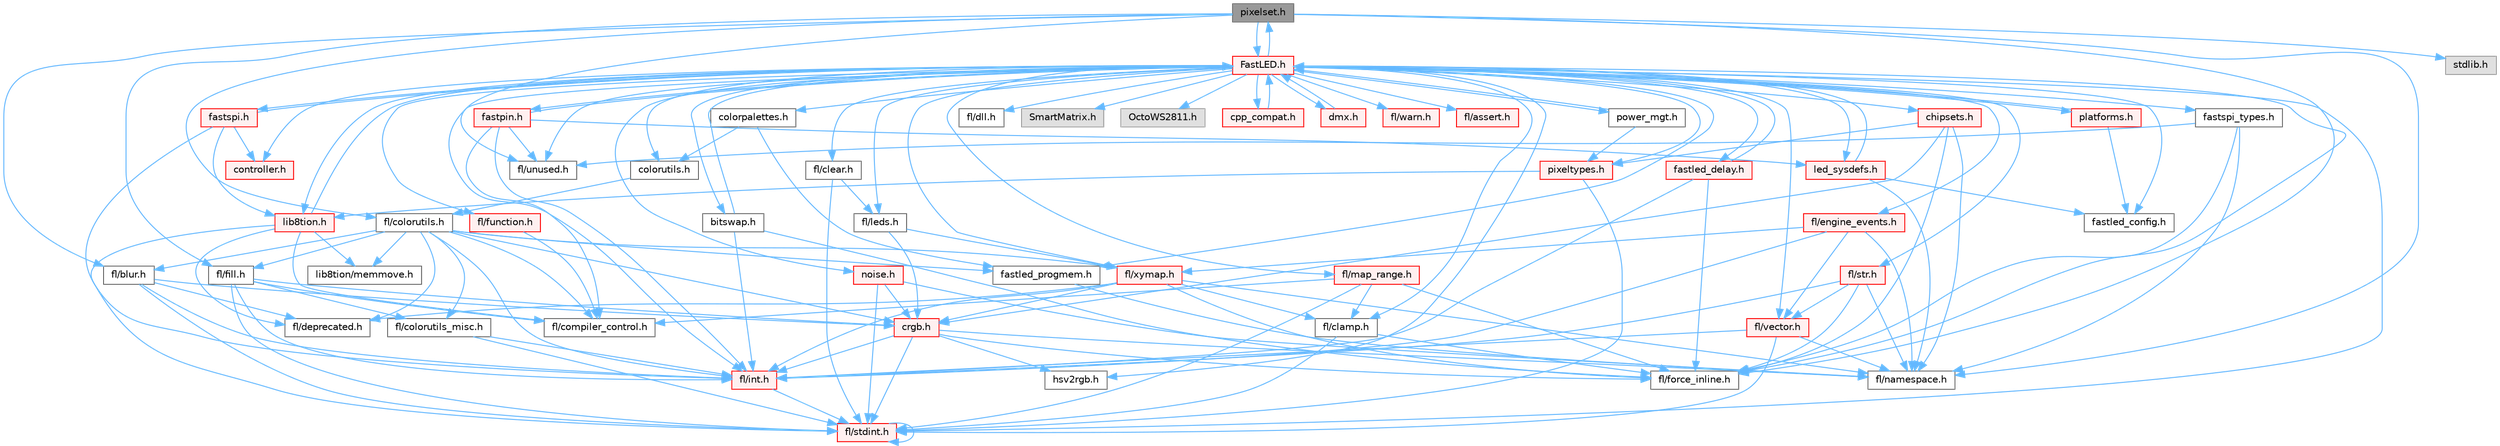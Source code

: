 digraph "pixelset.h"
{
 // INTERACTIVE_SVG=YES
 // LATEX_PDF_SIZE
  bgcolor="transparent";
  edge [fontname=Helvetica,fontsize=10,labelfontname=Helvetica,labelfontsize=10];
  node [fontname=Helvetica,fontsize=10,shape=box,height=0.2,width=0.4];
  Node1 [id="Node000001",label="pixelset.h",height=0.2,width=0.4,color="gray40", fillcolor="grey60", style="filled", fontcolor="black",tooltip="Declares classes for managing logical groups of LEDs."];
  Node1 -> Node2 [id="edge1_Node000001_Node000002",color="steelblue1",style="solid",tooltip=" "];
  Node2 [id="Node000002",label="fl/force_inline.h",height=0.2,width=0.4,color="grey40", fillcolor="white", style="filled",URL="$d4/d64/force__inline_8h.html",tooltip=" "];
  Node1 -> Node3 [id="edge2_Node000001_Node000003",color="steelblue1",style="solid",tooltip=" "];
  Node3 [id="Node000003",label="fl/namespace.h",height=0.2,width=0.4,color="grey40", fillcolor="white", style="filled",URL="$df/d2a/namespace_8h.html",tooltip="Implements the FastLED namespace macros."];
  Node1 -> Node4 [id="edge3_Node000001_Node000004",color="steelblue1",style="solid",tooltip=" "];
  Node4 [id="Node000004",label="fl/unused.h",height=0.2,width=0.4,color="grey40", fillcolor="white", style="filled",URL="$d8/d4b/unused_8h.html",tooltip=" "];
  Node1 -> Node5 [id="edge4_Node000001_Node000005",color="steelblue1",style="solid",tooltip=" "];
  Node5 [id="Node000005",label="fl/colorutils.h",height=0.2,width=0.4,color="grey40", fillcolor="white", style="filled",URL="$d7/df9/fl_2colorutils_8h.html",tooltip="Utility functions for color fill, palettes, blending, and more."];
  Node5 -> Node6 [id="edge5_Node000005_Node000006",color="steelblue1",style="solid",tooltip=" "];
  Node6 [id="Node000006",label="fl/int.h",height=0.2,width=0.4,color="red", fillcolor="#FFF0F0", style="filled",URL="$d3/d7e/int_8h.html",tooltip=" "];
  Node6 -> Node7 [id="edge6_Node000006_Node000007",color="steelblue1",style="solid",tooltip=" "];
  Node7 [id="Node000007",label="fl/stdint.h",height=0.2,width=0.4,color="red", fillcolor="#FFF0F0", style="filled",URL="$df/dd8/stdint_8h.html",tooltip=" "];
  Node7 -> Node7 [id="edge7_Node000007_Node000007",color="steelblue1",style="solid",tooltip=" "];
  Node5 -> Node10 [id="edge8_Node000005_Node000010",color="steelblue1",style="solid",tooltip=" "];
  Node10 [id="Node000010",label="crgb.h",height=0.2,width=0.4,color="red", fillcolor="#FFF0F0", style="filled",URL="$db/dd1/crgb_8h.html",tooltip="Defines the red, green, and blue (RGB) pixel struct."];
  Node10 -> Node7 [id="edge9_Node000010_Node000007",color="steelblue1",style="solid",tooltip=" "];
  Node10 -> Node6 [id="edge10_Node000010_Node000006",color="steelblue1",style="solid",tooltip=" "];
  Node10 -> Node3 [id="edge11_Node000010_Node000003",color="steelblue1",style="solid",tooltip=" "];
  Node10 -> Node2 [id="edge12_Node000010_Node000002",color="steelblue1",style="solid",tooltip=" "];
  Node10 -> Node57 [id="edge13_Node000010_Node000057",color="steelblue1",style="solid",tooltip=" "];
  Node57 [id="Node000057",label="hsv2rgb.h",height=0.2,width=0.4,color="grey40", fillcolor="white", style="filled",URL="$de/d9a/hsv2rgb_8h.html",tooltip="Functions to convert from the HSV colorspace to the RGB colorspace."];
  Node5 -> Node59 [id="edge14_Node000005_Node000059",color="steelblue1",style="solid",tooltip=" "];
  Node59 [id="Node000059",label="fastled_progmem.h",height=0.2,width=0.4,color="grey40", fillcolor="white", style="filled",URL="$df/dab/fastled__progmem_8h.html",tooltip="Wrapper definitions to allow seamless use of PROGMEM in environments that have it."];
  Node59 -> Node3 [id="edge15_Node000059_Node000003",color="steelblue1",style="solid",tooltip=" "];
  Node5 -> Node60 [id="edge16_Node000005_Node000060",color="steelblue1",style="solid",tooltip=" "];
  Node60 [id="Node000060",label="fl/blur.h",height=0.2,width=0.4,color="grey40", fillcolor="white", style="filled",URL="$d4/df5/blur_8h.html",tooltip=" "];
  Node60 -> Node7 [id="edge17_Node000060_Node000007",color="steelblue1",style="solid",tooltip=" "];
  Node60 -> Node6 [id="edge18_Node000060_Node000006",color="steelblue1",style="solid",tooltip=" "];
  Node60 -> Node10 [id="edge19_Node000060_Node000010",color="steelblue1",style="solid",tooltip=" "];
  Node60 -> Node43 [id="edge20_Node000060_Node000043",color="steelblue1",style="solid",tooltip=" "];
  Node43 [id="Node000043",label="fl/deprecated.h",height=0.2,width=0.4,color="grey40", fillcolor="white", style="filled",URL="$d4/dce/deprecated_8h.html",tooltip=" "];
  Node5 -> Node61 [id="edge21_Node000005_Node000061",color="steelblue1",style="solid",tooltip=" "];
  Node61 [id="Node000061",label="fl/colorutils_misc.h",height=0.2,width=0.4,color="grey40", fillcolor="white", style="filled",URL="$dd/db2/colorutils__misc_8h.html",tooltip=" "];
  Node61 -> Node7 [id="edge22_Node000061_Node000007",color="steelblue1",style="solid",tooltip=" "];
  Node61 -> Node6 [id="edge23_Node000061_Node000006",color="steelblue1",style="solid",tooltip=" "];
  Node5 -> Node43 [id="edge24_Node000005_Node000043",color="steelblue1",style="solid",tooltip=" "];
  Node5 -> Node62 [id="edge25_Node000005_Node000062",color="steelblue1",style="solid",tooltip=" "];
  Node62 [id="Node000062",label="fl/fill.h",height=0.2,width=0.4,color="grey40", fillcolor="white", style="filled",URL="$d2/d78/fill_8h.html",tooltip=" "];
  Node62 -> Node10 [id="edge26_Node000062_Node000010",color="steelblue1",style="solid",tooltip=" "];
  Node62 -> Node61 [id="edge27_Node000062_Node000061",color="steelblue1",style="solid",tooltip=" "];
  Node62 -> Node6 [id="edge28_Node000062_Node000006",color="steelblue1",style="solid",tooltip=" "];
  Node62 -> Node7 [id="edge29_Node000062_Node000007",color="steelblue1",style="solid",tooltip=" "];
  Node62 -> Node24 [id="edge30_Node000062_Node000024",color="steelblue1",style="solid",tooltip=" "];
  Node24 [id="Node000024",label="fl/compiler_control.h",height=0.2,width=0.4,color="grey40", fillcolor="white", style="filled",URL="$d4/d54/compiler__control_8h.html",tooltip=" "];
  Node5 -> Node63 [id="edge31_Node000005_Node000063",color="steelblue1",style="solid",tooltip=" "];
  Node63 [id="Node000063",label="fl/xymap.h",height=0.2,width=0.4,color="red", fillcolor="#FFF0F0", style="filled",URL="$da/d61/xymap_8h.html",tooltip=" "];
  Node63 -> Node6 [id="edge32_Node000063_Node000006",color="steelblue1",style="solid",tooltip=" "];
  Node63 -> Node3 [id="edge33_Node000063_Node000003",color="steelblue1",style="solid",tooltip=" "];
  Node63 -> Node2 [id="edge34_Node000063_Node000002",color="steelblue1",style="solid",tooltip=" "];
  Node63 -> Node10 [id="edge35_Node000063_Node000010",color="steelblue1",style="solid",tooltip=" "];
  Node63 -> Node21 [id="edge36_Node000063_Node000021",color="steelblue1",style="solid",tooltip=" "];
  Node21 [id="Node000021",label="fl/clamp.h",height=0.2,width=0.4,color="grey40", fillcolor="white", style="filled",URL="$d6/dd3/clamp_8h.html",tooltip=" "];
  Node21 -> Node7 [id="edge37_Node000021_Node000007",color="steelblue1",style="solid",tooltip=" "];
  Node21 -> Node2 [id="edge38_Node000021_Node000002",color="steelblue1",style="solid",tooltip=" "];
  Node63 -> Node43 [id="edge39_Node000063_Node000043",color="steelblue1",style="solid",tooltip=" "];
  Node5 -> Node67 [id="edge40_Node000005_Node000067",color="steelblue1",style="solid",tooltip=" "];
  Node67 [id="Node000067",label="lib8tion/memmove.h",height=0.2,width=0.4,color="grey40", fillcolor="white", style="filled",URL="$d9/d72/memmove_8h.html",tooltip=" "];
  Node5 -> Node24 [id="edge41_Node000005_Node000024",color="steelblue1",style="solid",tooltip=" "];
  Node1 -> Node62 [id="edge42_Node000001_Node000062",color="steelblue1",style="solid",tooltip=" "];
  Node1 -> Node60 [id="edge43_Node000001_Node000060",color="steelblue1",style="solid",tooltip=" "];
  Node1 -> Node68 [id="edge44_Node000001_Node000068",color="steelblue1",style="solid",tooltip=" "];
  Node68 [id="Node000068",label="FastLED.h",height=0.2,width=0.4,color="red", fillcolor="#FFF0F0", style="filled",URL="$db/d97/_fast_l_e_d_8h.html",tooltip="central include file for FastLED, defines the CFastLED class/object"];
  Node68 -> Node7 [id="edge45_Node000068_Node000007",color="steelblue1",style="solid",tooltip=" "];
  Node68 -> Node69 [id="edge46_Node000068_Node000069",color="steelblue1",style="solid",tooltip=" "];
  Node69 [id="Node000069",label="fl/dll.h",height=0.2,width=0.4,color="grey40", fillcolor="white", style="filled",URL="$d3/d4b/dll_8h.html",tooltip="FastLED dynamic library interface - lightweight header for external callers."];
  Node68 -> Node70 [id="edge47_Node000068_Node000070",color="steelblue1",style="solid",tooltip=" "];
  Node70 [id="Node000070",label="SmartMatrix.h",height=0.2,width=0.4,color="grey60", fillcolor="#E0E0E0", style="filled",tooltip=" "];
  Node68 -> Node71 [id="edge48_Node000068_Node000071",color="steelblue1",style="solid",tooltip=" "];
  Node71 [id="Node000071",label="OctoWS2811.h",height=0.2,width=0.4,color="grey60", fillcolor="#E0E0E0", style="filled",tooltip=" "];
  Node68 -> Node2 [id="edge49_Node000068_Node000002",color="steelblue1",style="solid",tooltip=" "];
  Node68 -> Node72 [id="edge50_Node000068_Node000072",color="steelblue1",style="solid",tooltip=" "];
  Node72 [id="Node000072",label="cpp_compat.h",height=0.2,width=0.4,color="red", fillcolor="#FFF0F0", style="filled",URL="$d9/d13/cpp__compat_8h.html",tooltip="Compatibility functions based on C++ version."];
  Node72 -> Node68 [id="edge51_Node000072_Node000068",color="steelblue1",style="solid",tooltip=" "];
  Node68 -> Node74 [id="edge52_Node000068_Node000074",color="steelblue1",style="solid",tooltip=" "];
  Node74 [id="Node000074",label="fastled_config.h",height=0.2,width=0.4,color="grey40", fillcolor="white", style="filled",URL="$d5/d11/fastled__config_8h.html",tooltip="Contains definitions that can be used to configure FastLED at compile time."];
  Node68 -> Node75 [id="edge53_Node000068_Node000075",color="steelblue1",style="solid",tooltip=" "];
  Node75 [id="Node000075",label="led_sysdefs.h",height=0.2,width=0.4,color="red", fillcolor="#FFF0F0", style="filled",URL="$d9/d3e/led__sysdefs_8h.html",tooltip="Determines which platform system definitions to include."];
  Node75 -> Node68 [id="edge54_Node000075_Node000068",color="steelblue1",style="solid",tooltip=" "];
  Node75 -> Node74 [id="edge55_Node000075_Node000074",color="steelblue1",style="solid",tooltip=" "];
  Node75 -> Node3 [id="edge56_Node000075_Node000003",color="steelblue1",style="solid",tooltip=" "];
  Node68 -> Node77 [id="edge57_Node000068_Node000077",color="steelblue1",style="solid",tooltip=" "];
  Node77 [id="Node000077",label="fastled_delay.h",height=0.2,width=0.4,color="red", fillcolor="#FFF0F0", style="filled",URL="$d0/da8/fastled__delay_8h.html",tooltip="Utility functions and classes for managing delay cycles."];
  Node77 -> Node68 [id="edge58_Node000077_Node000068",color="steelblue1",style="solid",tooltip=" "];
  Node77 -> Node2 [id="edge59_Node000077_Node000002",color="steelblue1",style="solid",tooltip=" "];
  Node77 -> Node6 [id="edge60_Node000077_Node000006",color="steelblue1",style="solid",tooltip=" "];
  Node68 -> Node79 [id="edge61_Node000068_Node000079",color="steelblue1",style="solid",tooltip=" "];
  Node79 [id="Node000079",label="bitswap.h",height=0.2,width=0.4,color="grey40", fillcolor="white", style="filled",URL="$de/ded/bitswap_8h.html",tooltip="Functions for doing a rotation of bits/bytes used by parallel output."];
  Node79 -> Node68 [id="edge62_Node000079_Node000068",color="steelblue1",style="solid",tooltip=" "];
  Node79 -> Node2 [id="edge63_Node000079_Node000002",color="steelblue1",style="solid",tooltip=" "];
  Node79 -> Node6 [id="edge64_Node000079_Node000006",color="steelblue1",style="solid",tooltip=" "];
  Node68 -> Node80 [id="edge65_Node000068_Node000080",color="steelblue1",style="solid",tooltip=" "];
  Node80 [id="Node000080",label="controller.h",height=0.2,width=0.4,color="red", fillcolor="#FFF0F0", style="filled",URL="$d2/dd9/controller_8h.html",tooltip="deprecated: base definitions used by led controllers for writing out led data"];
  Node68 -> Node123 [id="edge66_Node000068_Node000123",color="steelblue1",style="solid",tooltip=" "];
  Node123 [id="Node000123",label="fastpin.h",height=0.2,width=0.4,color="red", fillcolor="#FFF0F0", style="filled",URL="$db/d65/fastpin_8h.html",tooltip="Class base definitions for defining fast pin access."];
  Node123 -> Node68 [id="edge67_Node000123_Node000068",color="steelblue1",style="solid",tooltip=" "];
  Node123 -> Node24 [id="edge68_Node000123_Node000024",color="steelblue1",style="solid",tooltip=" "];
  Node123 -> Node75 [id="edge69_Node000123_Node000075",color="steelblue1",style="solid",tooltip=" "];
  Node123 -> Node4 [id="edge70_Node000123_Node000004",color="steelblue1",style="solid",tooltip=" "];
  Node123 -> Node6 [id="edge71_Node000123_Node000006",color="steelblue1",style="solid",tooltip=" "];
  Node68 -> Node124 [id="edge72_Node000068_Node000124",color="steelblue1",style="solid",tooltip=" "];
  Node124 [id="Node000124",label="fastspi_types.h",height=0.2,width=0.4,color="grey40", fillcolor="white", style="filled",URL="$d2/ddb/fastspi__types_8h.html",tooltip="Data types and constants used by SPI interfaces."];
  Node124 -> Node2 [id="edge73_Node000124_Node000002",color="steelblue1",style="solid",tooltip=" "];
  Node124 -> Node3 [id="edge74_Node000124_Node000003",color="steelblue1",style="solid",tooltip=" "];
  Node124 -> Node4 [id="edge75_Node000124_Node000004",color="steelblue1",style="solid",tooltip=" "];
  Node68 -> Node125 [id="edge76_Node000068_Node000125",color="steelblue1",style="solid",tooltip=" "];
  Node125 [id="Node000125",label="dmx.h",height=0.2,width=0.4,color="red", fillcolor="#FFF0F0", style="filled",URL="$d3/de1/dmx_8h.html",tooltip="Defines the DMX512-based LED controllers."];
  Node125 -> Node68 [id="edge77_Node000125_Node000068",color="steelblue1",style="solid",tooltip=" "];
  Node68 -> Node128 [id="edge78_Node000068_Node000128",color="steelblue1",style="solid",tooltip=" "];
  Node128 [id="Node000128",label="platforms.h",height=0.2,width=0.4,color="red", fillcolor="#FFF0F0", style="filled",URL="$da/dc9/platforms_8h.html",tooltip="Determines which platforms headers to include."];
  Node128 -> Node68 [id="edge79_Node000128_Node000068",color="steelblue1",style="solid",tooltip=" "];
  Node128 -> Node74 [id="edge80_Node000128_Node000074",color="steelblue1",style="solid",tooltip=" "];
  Node68 -> Node59 [id="edge81_Node000068_Node000059",color="steelblue1",style="solid",tooltip=" "];
  Node68 -> Node83 [id="edge82_Node000068_Node000083",color="steelblue1",style="solid",tooltip=" "];
  Node83 [id="Node000083",label="lib8tion.h",height=0.2,width=0.4,color="red", fillcolor="#FFF0F0", style="filled",URL="$df/da5/lib8tion_8h.html",tooltip="Fast, efficient 8-bit math functions specifically designed for high-performance LED programming."];
  Node83 -> Node68 [id="edge83_Node000083_Node000068",color="steelblue1",style="solid",tooltip=" "];
  Node83 -> Node43 [id="edge84_Node000083_Node000043",color="steelblue1",style="solid",tooltip=" "];
  Node83 -> Node24 [id="edge85_Node000083_Node000024",color="steelblue1",style="solid",tooltip=" "];
  Node83 -> Node7 [id="edge86_Node000083_Node000007",color="steelblue1",style="solid",tooltip=" "];
  Node83 -> Node67 [id="edge87_Node000083_Node000067",color="steelblue1",style="solid",tooltip=" "];
  Node68 -> Node82 [id="edge88_Node000068_Node000082",color="steelblue1",style="solid",tooltip=" "];
  Node82 [id="Node000082",label="pixeltypes.h",height=0.2,width=0.4,color="red", fillcolor="#FFF0F0", style="filled",URL="$d2/dba/pixeltypes_8h.html",tooltip="Includes defintions for RGB and HSV pixels."];
  Node82 -> Node7 [id="edge89_Node000082_Node000007",color="steelblue1",style="solid",tooltip=" "];
  Node82 -> Node83 [id="edge90_Node000082_Node000083",color="steelblue1",style="solid",tooltip=" "];
  Node68 -> Node57 [id="edge91_Node000068_Node000057",color="steelblue1",style="solid",tooltip=" "];
  Node68 -> Node130 [id="edge92_Node000068_Node000130",color="steelblue1",style="solid",tooltip=" "];
  Node130 [id="Node000130",label="colorutils.h",height=0.2,width=0.4,color="grey40", fillcolor="white", style="filled",URL="$d1/dfb/colorutils_8h.html",tooltip=" "];
  Node130 -> Node5 [id="edge93_Node000130_Node000005",color="steelblue1",style="solid",tooltip=" "];
  Node68 -> Node1 [id="edge94_Node000068_Node000001",color="steelblue1",style="solid",tooltip=" "];
  Node68 -> Node131 [id="edge95_Node000068_Node000131",color="steelblue1",style="solid",tooltip=" "];
  Node131 [id="Node000131",label="colorpalettes.h",height=0.2,width=0.4,color="grey40", fillcolor="white", style="filled",URL="$dc/dcc/colorpalettes_8h.html",tooltip="Declarations for the predefined color palettes supplied by FastLED."];
  Node131 -> Node130 [id="edge96_Node000131_Node000130",color="steelblue1",style="solid",tooltip=" "];
  Node131 -> Node59 [id="edge97_Node000131_Node000059",color="steelblue1",style="solid",tooltip=" "];
  Node68 -> Node132 [id="edge98_Node000068_Node000132",color="steelblue1",style="solid",tooltip=" "];
  Node132 [id="Node000132",label="noise.h",height=0.2,width=0.4,color="red", fillcolor="#FFF0F0", style="filled",URL="$d1/d31/noise_8h.html",tooltip="Functions to generate and fill arrays with noise."];
  Node132 -> Node7 [id="edge99_Node000132_Node000007",color="steelblue1",style="solid",tooltip=" "];
  Node132 -> Node10 [id="edge100_Node000132_Node000010",color="steelblue1",style="solid",tooltip=" "];
  Node132 -> Node3 [id="edge101_Node000132_Node000003",color="steelblue1",style="solid",tooltip=" "];
  Node68 -> Node133 [id="edge102_Node000068_Node000133",color="steelblue1",style="solid",tooltip=" "];
  Node133 [id="Node000133",label="power_mgt.h",height=0.2,width=0.4,color="grey40", fillcolor="white", style="filled",URL="$dc/d5b/power__mgt_8h.html",tooltip="Functions to limit the power used by FastLED."];
  Node133 -> Node68 [id="edge103_Node000133_Node000068",color="steelblue1",style="solid",tooltip=" "];
  Node133 -> Node82 [id="edge104_Node000133_Node000082",color="steelblue1",style="solid",tooltip=" "];
  Node68 -> Node134 [id="edge105_Node000068_Node000134",color="steelblue1",style="solid",tooltip=" "];
  Node134 [id="Node000134",label="fastspi.h",height=0.2,width=0.4,color="red", fillcolor="#FFF0F0", style="filled",URL="$d6/ddc/fastspi_8h.html",tooltip="Serial peripheral interface (SPI) definitions per platform."];
  Node134 -> Node68 [id="edge106_Node000134_Node000068",color="steelblue1",style="solid",tooltip=" "];
  Node134 -> Node80 [id="edge107_Node000134_Node000080",color="steelblue1",style="solid",tooltip=" "];
  Node134 -> Node83 [id="edge108_Node000134_Node000083",color="steelblue1",style="solid",tooltip=" "];
  Node134 -> Node6 [id="edge109_Node000134_Node000006",color="steelblue1",style="solid",tooltip=" "];
  Node68 -> Node136 [id="edge110_Node000068_Node000136",color="steelblue1",style="solid",tooltip=" "];
  Node136 [id="Node000136",label="chipsets.h",height=0.2,width=0.4,color="red", fillcolor="#FFF0F0", style="filled",URL="$db/d66/chipsets_8h.html",tooltip="Contains the bulk of the definitions for the various LED chipsets supported."];
  Node136 -> Node82 [id="edge111_Node000136_Node000082",color="steelblue1",style="solid",tooltip=" "];
  Node136 -> Node2 [id="edge112_Node000136_Node000002",color="steelblue1",style="solid",tooltip=" "];
  Node136 -> Node10 [id="edge113_Node000136_Node000010",color="steelblue1",style="solid",tooltip=" "];
  Node136 -> Node3 [id="edge114_Node000136_Node000003",color="steelblue1",style="solid",tooltip=" "];
  Node68 -> Node103 [id="edge115_Node000068_Node000103",color="steelblue1",style="solid",tooltip=" "];
  Node103 [id="Node000103",label="fl/engine_events.h",height=0.2,width=0.4,color="red", fillcolor="#FFF0F0", style="filled",URL="$db/dc0/engine__events_8h.html",tooltip=" "];
  Node103 -> Node3 [id="edge116_Node000103_Node000003",color="steelblue1",style="solid",tooltip=" "];
  Node103 -> Node52 [id="edge117_Node000103_Node000052",color="steelblue1",style="solid",tooltip=" "];
  Node52 [id="Node000052",label="fl/vector.h",height=0.2,width=0.4,color="red", fillcolor="#FFF0F0", style="filled",URL="$d6/d68/vector_8h.html",tooltip=" "];
  Node52 -> Node7 [id="edge118_Node000052_Node000007",color="steelblue1",style="solid",tooltip=" "];
  Node52 -> Node6 [id="edge119_Node000052_Node000006",color="steelblue1",style="solid",tooltip=" "];
  Node52 -> Node3 [id="edge120_Node000052_Node000003",color="steelblue1",style="solid",tooltip=" "];
  Node103 -> Node63 [id="edge121_Node000103_Node000063",color="steelblue1",style="solid",tooltip=" "];
  Node103 -> Node6 [id="edge122_Node000103_Node000006",color="steelblue1",style="solid",tooltip=" "];
  Node68 -> Node138 [id="edge123_Node000068_Node000138",color="steelblue1",style="solid",tooltip=" "];
  Node138 [id="Node000138",label="fl/leds.h",height=0.2,width=0.4,color="grey40", fillcolor="white", style="filled",URL="$da/d78/leds_8h.html",tooltip=" "];
  Node138 -> Node10 [id="edge124_Node000138_Node000010",color="steelblue1",style="solid",tooltip=" "];
  Node138 -> Node63 [id="edge125_Node000138_Node000063",color="steelblue1",style="solid",tooltip=" "];
  Node68 -> Node6 [id="edge126_Node000068_Node000006",color="steelblue1",style="solid",tooltip=" "];
  Node68 -> Node17 [id="edge127_Node000068_Node000017",color="steelblue1",style="solid",tooltip=" "];
  Node17 [id="Node000017",label="fl/str.h",height=0.2,width=0.4,color="red", fillcolor="#FFF0F0", style="filled",URL="$d1/d93/str_8h.html",tooltip=" "];
  Node17 -> Node6 [id="edge128_Node000017_Node000006",color="steelblue1",style="solid",tooltip=" "];
  Node17 -> Node3 [id="edge129_Node000017_Node000003",color="steelblue1",style="solid",tooltip=" "];
  Node17 -> Node52 [id="edge130_Node000017_Node000052",color="steelblue1",style="solid",tooltip=" "];
  Node17 -> Node2 [id="edge131_Node000017_Node000002",color="steelblue1",style="solid",tooltip=" "];
  Node68 -> Node63 [id="edge132_Node000068_Node000063",color="steelblue1",style="solid",tooltip=" "];
  Node68 -> Node21 [id="edge133_Node000068_Node000021",color="steelblue1",style="solid",tooltip=" "];
  Node68 -> Node22 [id="edge134_Node000068_Node000022",color="steelblue1",style="solid",tooltip=" "];
  Node22 [id="Node000022",label="fl/map_range.h",height=0.2,width=0.4,color="red", fillcolor="#FFF0F0", style="filled",URL="$d1/d47/map__range_8h.html",tooltip=" "];
  Node22 -> Node7 [id="edge135_Node000022_Node000007",color="steelblue1",style="solid",tooltip=" "];
  Node22 -> Node21 [id="edge136_Node000022_Node000021",color="steelblue1",style="solid",tooltip=" "];
  Node22 -> Node2 [id="edge137_Node000022_Node000002",color="steelblue1",style="solid",tooltip=" "];
  Node22 -> Node24 [id="edge138_Node000022_Node000024",color="steelblue1",style="solid",tooltip=" "];
  Node68 -> Node115 [id="edge139_Node000068_Node000115",color="steelblue1",style="solid",tooltip=" "];
  Node115 [id="Node000115",label="fl/warn.h",height=0.2,width=0.4,color="red", fillcolor="#FFF0F0", style="filled",URL="$de/d77/warn_8h.html",tooltip=" "];
  Node68 -> Node106 [id="edge140_Node000068_Node000106",color="steelblue1",style="solid",tooltip=" "];
  Node106 [id="Node000106",label="fl/assert.h",height=0.2,width=0.4,color="red", fillcolor="#FFF0F0", style="filled",URL="$dc/da7/assert_8h.html",tooltip=" "];
  Node68 -> Node4 [id="edge141_Node000068_Node000004",color="steelblue1",style="solid",tooltip=" "];
  Node68 -> Node52 [id="edge142_Node000068_Node000052",color="steelblue1",style="solid",tooltip=" "];
  Node68 -> Node120 [id="edge143_Node000068_Node000120",color="steelblue1",style="solid",tooltip=" "];
  Node120 [id="Node000120",label="fl/function.h",height=0.2,width=0.4,color="red", fillcolor="#FFF0F0", style="filled",URL="$dd/d67/function_8h.html",tooltip=" "];
  Node120 -> Node24 [id="edge144_Node000120_Node000024",color="steelblue1",style="solid",tooltip=" "];
  Node68 -> Node139 [id="edge145_Node000068_Node000139",color="steelblue1",style="solid",tooltip=" "];
  Node139 [id="Node000139",label="fl/clear.h",height=0.2,width=0.4,color="grey40", fillcolor="white", style="filled",URL="$df/db0/clear_8h.html",tooltip=" "];
  Node139 -> Node138 [id="edge146_Node000139_Node000138",color="steelblue1",style="solid",tooltip=" "];
  Node139 -> Node7 [id="edge147_Node000139_Node000007",color="steelblue1",style="solid",tooltip=" "];
  Node1 -> Node36 [id="edge148_Node000001_Node000036",color="steelblue1",style="solid",tooltip=" "];
  Node36 [id="Node000036",label="stdlib.h",height=0.2,width=0.4,color="grey60", fillcolor="#E0E0E0", style="filled",tooltip=" "];
}
